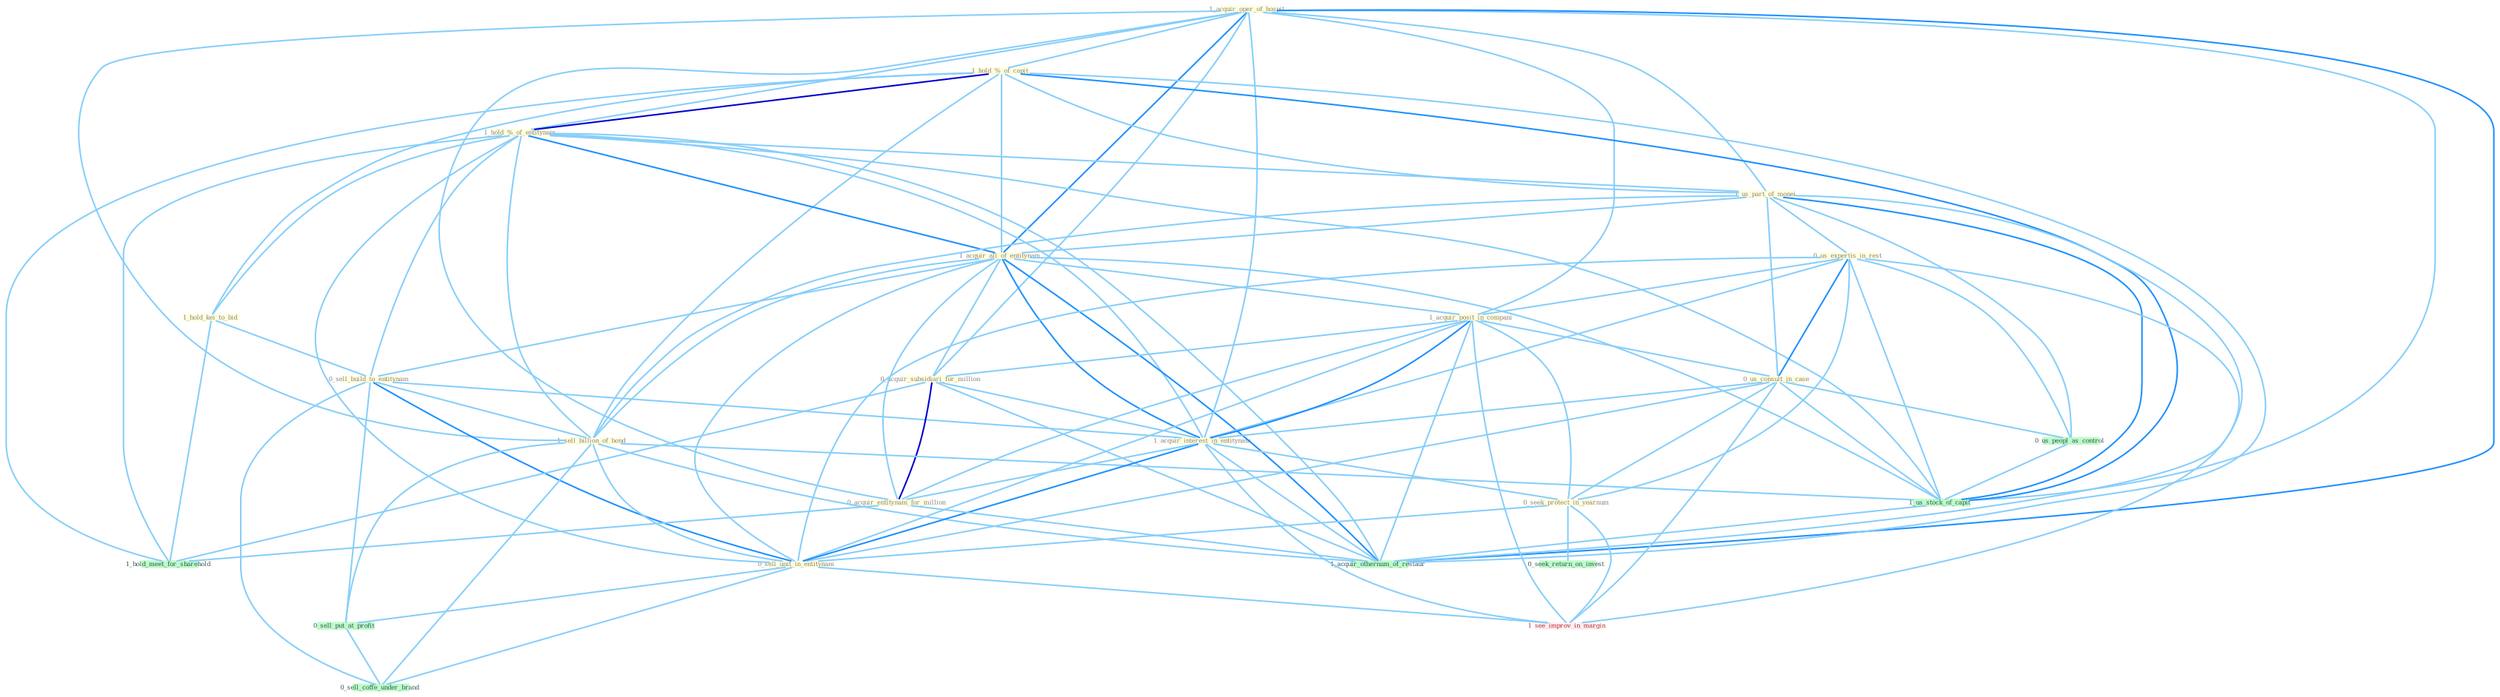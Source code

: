 Graph G{ 
    node
    [shape=polygon,style=filled,width=.5,height=.06,color="#BDFCC9",fixedsize=true,fontsize=4,
    fontcolor="#2f4f4f"];
    {node
    [color="#ffffe0", fontcolor="#8b7d6b"] "1_acquir_oper_of_hospit " "1_hold_%_of_capit " "1_hold_%_of_entitynam " "1_us_part_of_monei " "1_hold_kei_to_bid " "1_acquir_all_of_entitynam " "0_us_expertis_in_rest " "1_acquir_posit_in_compani " "0_sell_build_to_entitynam " "0_us_consult_in_case " "0_acquir_subsidiari_for_million " "1_sell_billion_of_bond " "1_acquir_interest_in_entitynam " "0_seek_protect_in_yearnum " "0_sell_unit_in_entitynam " "0_acquir_entitynam_for_million "}
{node [color="#fff0f5", fontcolor="#b22222"] "1_see_improv_in_margin "}
edge [color="#B0E2FF"];

	"1_acquir_oper_of_hospit " -- "1_hold_%_of_capit " [w="1", color="#87cefa" ];
	"1_acquir_oper_of_hospit " -- "1_hold_%_of_entitynam " [w="1", color="#87cefa" ];
	"1_acquir_oper_of_hospit " -- "1_us_part_of_monei " [w="1", color="#87cefa" ];
	"1_acquir_oper_of_hospit " -- "1_acquir_all_of_entitynam " [w="2", color="#1e90ff" , len=0.8];
	"1_acquir_oper_of_hospit " -- "1_acquir_posit_in_compani " [w="1", color="#87cefa" ];
	"1_acquir_oper_of_hospit " -- "0_acquir_subsidiari_for_million " [w="1", color="#87cefa" ];
	"1_acquir_oper_of_hospit " -- "1_sell_billion_of_bond " [w="1", color="#87cefa" ];
	"1_acquir_oper_of_hospit " -- "1_acquir_interest_in_entitynam " [w="1", color="#87cefa" ];
	"1_acquir_oper_of_hospit " -- "0_acquir_entitynam_for_million " [w="1", color="#87cefa" ];
	"1_acquir_oper_of_hospit " -- "1_us_stock_of_capit " [w="1", color="#87cefa" ];
	"1_acquir_oper_of_hospit " -- "1_acquir_othernum_of_restaur " [w="2", color="#1e90ff" , len=0.8];
	"1_hold_%_of_capit " -- "1_hold_%_of_entitynam " [w="3", color="#0000cd" , len=0.6];
	"1_hold_%_of_capit " -- "1_us_part_of_monei " [w="1", color="#87cefa" ];
	"1_hold_%_of_capit " -- "1_hold_kei_to_bid " [w="1", color="#87cefa" ];
	"1_hold_%_of_capit " -- "1_acquir_all_of_entitynam " [w="1", color="#87cefa" ];
	"1_hold_%_of_capit " -- "1_sell_billion_of_bond " [w="1", color="#87cefa" ];
	"1_hold_%_of_capit " -- "1_us_stock_of_capit " [w="2", color="#1e90ff" , len=0.8];
	"1_hold_%_of_capit " -- "1_hold_meet_for_sharehold " [w="1", color="#87cefa" ];
	"1_hold_%_of_capit " -- "1_acquir_othernum_of_restaur " [w="1", color="#87cefa" ];
	"1_hold_%_of_entitynam " -- "1_us_part_of_monei " [w="1", color="#87cefa" ];
	"1_hold_%_of_entitynam " -- "1_hold_kei_to_bid " [w="1", color="#87cefa" ];
	"1_hold_%_of_entitynam " -- "1_acquir_all_of_entitynam " [w="2", color="#1e90ff" , len=0.8];
	"1_hold_%_of_entitynam " -- "0_sell_build_to_entitynam " [w="1", color="#87cefa" ];
	"1_hold_%_of_entitynam " -- "1_sell_billion_of_bond " [w="1", color="#87cefa" ];
	"1_hold_%_of_entitynam " -- "1_acquir_interest_in_entitynam " [w="1", color="#87cefa" ];
	"1_hold_%_of_entitynam " -- "0_sell_unit_in_entitynam " [w="1", color="#87cefa" ];
	"1_hold_%_of_entitynam " -- "1_us_stock_of_capit " [w="1", color="#87cefa" ];
	"1_hold_%_of_entitynam " -- "1_hold_meet_for_sharehold " [w="1", color="#87cefa" ];
	"1_hold_%_of_entitynam " -- "1_acquir_othernum_of_restaur " [w="1", color="#87cefa" ];
	"1_us_part_of_monei " -- "1_acquir_all_of_entitynam " [w="1", color="#87cefa" ];
	"1_us_part_of_monei " -- "0_us_expertis_in_rest " [w="1", color="#87cefa" ];
	"1_us_part_of_monei " -- "0_us_consult_in_case " [w="1", color="#87cefa" ];
	"1_us_part_of_monei " -- "1_sell_billion_of_bond " [w="1", color="#87cefa" ];
	"1_us_part_of_monei " -- "0_us_peopl_as_control " [w="1", color="#87cefa" ];
	"1_us_part_of_monei " -- "1_us_stock_of_capit " [w="2", color="#1e90ff" , len=0.8];
	"1_us_part_of_monei " -- "1_acquir_othernum_of_restaur " [w="1", color="#87cefa" ];
	"1_hold_kei_to_bid " -- "0_sell_build_to_entitynam " [w="1", color="#87cefa" ];
	"1_hold_kei_to_bid " -- "1_hold_meet_for_sharehold " [w="1", color="#87cefa" ];
	"1_acquir_all_of_entitynam " -- "1_acquir_posit_in_compani " [w="1", color="#87cefa" ];
	"1_acquir_all_of_entitynam " -- "0_sell_build_to_entitynam " [w="1", color="#87cefa" ];
	"1_acquir_all_of_entitynam " -- "0_acquir_subsidiari_for_million " [w="1", color="#87cefa" ];
	"1_acquir_all_of_entitynam " -- "1_sell_billion_of_bond " [w="1", color="#87cefa" ];
	"1_acquir_all_of_entitynam " -- "1_acquir_interest_in_entitynam " [w="2", color="#1e90ff" , len=0.8];
	"1_acquir_all_of_entitynam " -- "0_sell_unit_in_entitynam " [w="1", color="#87cefa" ];
	"1_acquir_all_of_entitynam " -- "0_acquir_entitynam_for_million " [w="1", color="#87cefa" ];
	"1_acquir_all_of_entitynam " -- "1_us_stock_of_capit " [w="1", color="#87cefa" ];
	"1_acquir_all_of_entitynam " -- "1_acquir_othernum_of_restaur " [w="2", color="#1e90ff" , len=0.8];
	"0_us_expertis_in_rest " -- "1_acquir_posit_in_compani " [w="1", color="#87cefa" ];
	"0_us_expertis_in_rest " -- "0_us_consult_in_case " [w="2", color="#1e90ff" , len=0.8];
	"0_us_expertis_in_rest " -- "1_acquir_interest_in_entitynam " [w="1", color="#87cefa" ];
	"0_us_expertis_in_rest " -- "0_seek_protect_in_yearnum " [w="1", color="#87cefa" ];
	"0_us_expertis_in_rest " -- "0_sell_unit_in_entitynam " [w="1", color="#87cefa" ];
	"0_us_expertis_in_rest " -- "0_us_peopl_as_control " [w="1", color="#87cefa" ];
	"0_us_expertis_in_rest " -- "1_us_stock_of_capit " [w="1", color="#87cefa" ];
	"0_us_expertis_in_rest " -- "1_see_improv_in_margin " [w="1", color="#87cefa" ];
	"1_acquir_posit_in_compani " -- "0_us_consult_in_case " [w="1", color="#87cefa" ];
	"1_acquir_posit_in_compani " -- "0_acquir_subsidiari_for_million " [w="1", color="#87cefa" ];
	"1_acquir_posit_in_compani " -- "1_acquir_interest_in_entitynam " [w="2", color="#1e90ff" , len=0.8];
	"1_acquir_posit_in_compani " -- "0_seek_protect_in_yearnum " [w="1", color="#87cefa" ];
	"1_acquir_posit_in_compani " -- "0_sell_unit_in_entitynam " [w="1", color="#87cefa" ];
	"1_acquir_posit_in_compani " -- "0_acquir_entitynam_for_million " [w="1", color="#87cefa" ];
	"1_acquir_posit_in_compani " -- "1_see_improv_in_margin " [w="1", color="#87cefa" ];
	"1_acquir_posit_in_compani " -- "1_acquir_othernum_of_restaur " [w="1", color="#87cefa" ];
	"0_sell_build_to_entitynam " -- "1_sell_billion_of_bond " [w="1", color="#87cefa" ];
	"0_sell_build_to_entitynam " -- "1_acquir_interest_in_entitynam " [w="1", color="#87cefa" ];
	"0_sell_build_to_entitynam " -- "0_sell_unit_in_entitynam " [w="2", color="#1e90ff" , len=0.8];
	"0_sell_build_to_entitynam " -- "0_sell_put_at_profit " [w="1", color="#87cefa" ];
	"0_sell_build_to_entitynam " -- "0_sell_coffe_under_brand " [w="1", color="#87cefa" ];
	"0_us_consult_in_case " -- "1_acquir_interest_in_entitynam " [w="1", color="#87cefa" ];
	"0_us_consult_in_case " -- "0_seek_protect_in_yearnum " [w="1", color="#87cefa" ];
	"0_us_consult_in_case " -- "0_sell_unit_in_entitynam " [w="1", color="#87cefa" ];
	"0_us_consult_in_case " -- "0_us_peopl_as_control " [w="1", color="#87cefa" ];
	"0_us_consult_in_case " -- "1_us_stock_of_capit " [w="1", color="#87cefa" ];
	"0_us_consult_in_case " -- "1_see_improv_in_margin " [w="1", color="#87cefa" ];
	"0_acquir_subsidiari_for_million " -- "1_acquir_interest_in_entitynam " [w="1", color="#87cefa" ];
	"0_acquir_subsidiari_for_million " -- "0_acquir_entitynam_for_million " [w="3", color="#0000cd" , len=0.6];
	"0_acquir_subsidiari_for_million " -- "1_hold_meet_for_sharehold " [w="1", color="#87cefa" ];
	"0_acquir_subsidiari_for_million " -- "1_acquir_othernum_of_restaur " [w="1", color="#87cefa" ];
	"1_sell_billion_of_bond " -- "0_sell_unit_in_entitynam " [w="1", color="#87cefa" ];
	"1_sell_billion_of_bond " -- "0_sell_put_at_profit " [w="1", color="#87cefa" ];
	"1_sell_billion_of_bond " -- "1_us_stock_of_capit " [w="1", color="#87cefa" ];
	"1_sell_billion_of_bond " -- "0_sell_coffe_under_brand " [w="1", color="#87cefa" ];
	"1_sell_billion_of_bond " -- "1_acquir_othernum_of_restaur " [w="1", color="#87cefa" ];
	"1_acquir_interest_in_entitynam " -- "0_seek_protect_in_yearnum " [w="1", color="#87cefa" ];
	"1_acquir_interest_in_entitynam " -- "0_sell_unit_in_entitynam " [w="2", color="#1e90ff" , len=0.8];
	"1_acquir_interest_in_entitynam " -- "0_acquir_entitynam_for_million " [w="1", color="#87cefa" ];
	"1_acquir_interest_in_entitynam " -- "1_see_improv_in_margin " [w="1", color="#87cefa" ];
	"1_acquir_interest_in_entitynam " -- "1_acquir_othernum_of_restaur " [w="1", color="#87cefa" ];
	"0_seek_protect_in_yearnum " -- "0_sell_unit_in_entitynam " [w="1", color="#87cefa" ];
	"0_seek_protect_in_yearnum " -- "0_seek_return_on_invest " [w="1", color="#87cefa" ];
	"0_seek_protect_in_yearnum " -- "1_see_improv_in_margin " [w="1", color="#87cefa" ];
	"0_sell_unit_in_entitynam " -- "0_sell_put_at_profit " [w="1", color="#87cefa" ];
	"0_sell_unit_in_entitynam " -- "1_see_improv_in_margin " [w="1", color="#87cefa" ];
	"0_sell_unit_in_entitynam " -- "0_sell_coffe_under_brand " [w="1", color="#87cefa" ];
	"0_acquir_entitynam_for_million " -- "1_hold_meet_for_sharehold " [w="1", color="#87cefa" ];
	"0_acquir_entitynam_for_million " -- "1_acquir_othernum_of_restaur " [w="1", color="#87cefa" ];
	"0_us_peopl_as_control " -- "1_us_stock_of_capit " [w="1", color="#87cefa" ];
	"0_sell_put_at_profit " -- "0_sell_coffe_under_brand " [w="1", color="#87cefa" ];
	"1_us_stock_of_capit " -- "1_acquir_othernum_of_restaur " [w="1", color="#87cefa" ];
}